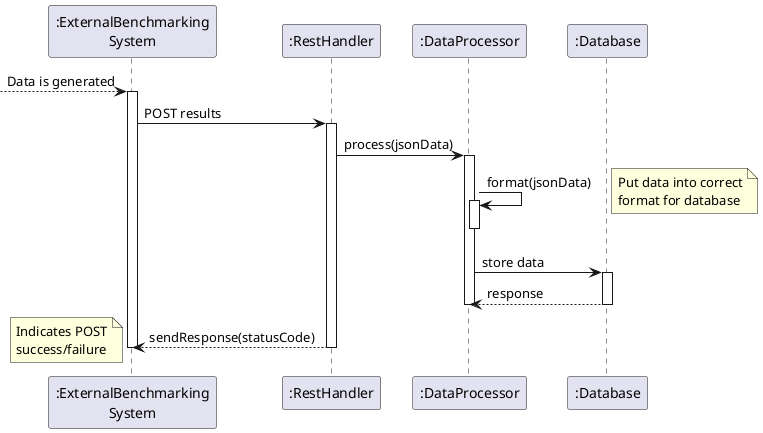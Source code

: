 @startuml fr4

skinparam responseMessageBelowArrow true

participant ":ExternalBenchmarking\nSystem" as ebs
participant ":RestHandler" as rh
participant ":DataProcessor" as dp
participant ":Database" as db

--> ebs ++: Data is generated

ebs -> rh ++: POST results

rh -> dp ++: process(jsonData)
dp -> dp ++: format(jsonData)

note right: Put data into correct\nformat for database
deactivate dp

dp -> db ++: store data
db -->dp --: response

deactivate dp

rh --> ebs --: sendResponse(statusCode)
note left: Indicates POST\nsuccess/failure

deactivate ebs

@enduml
